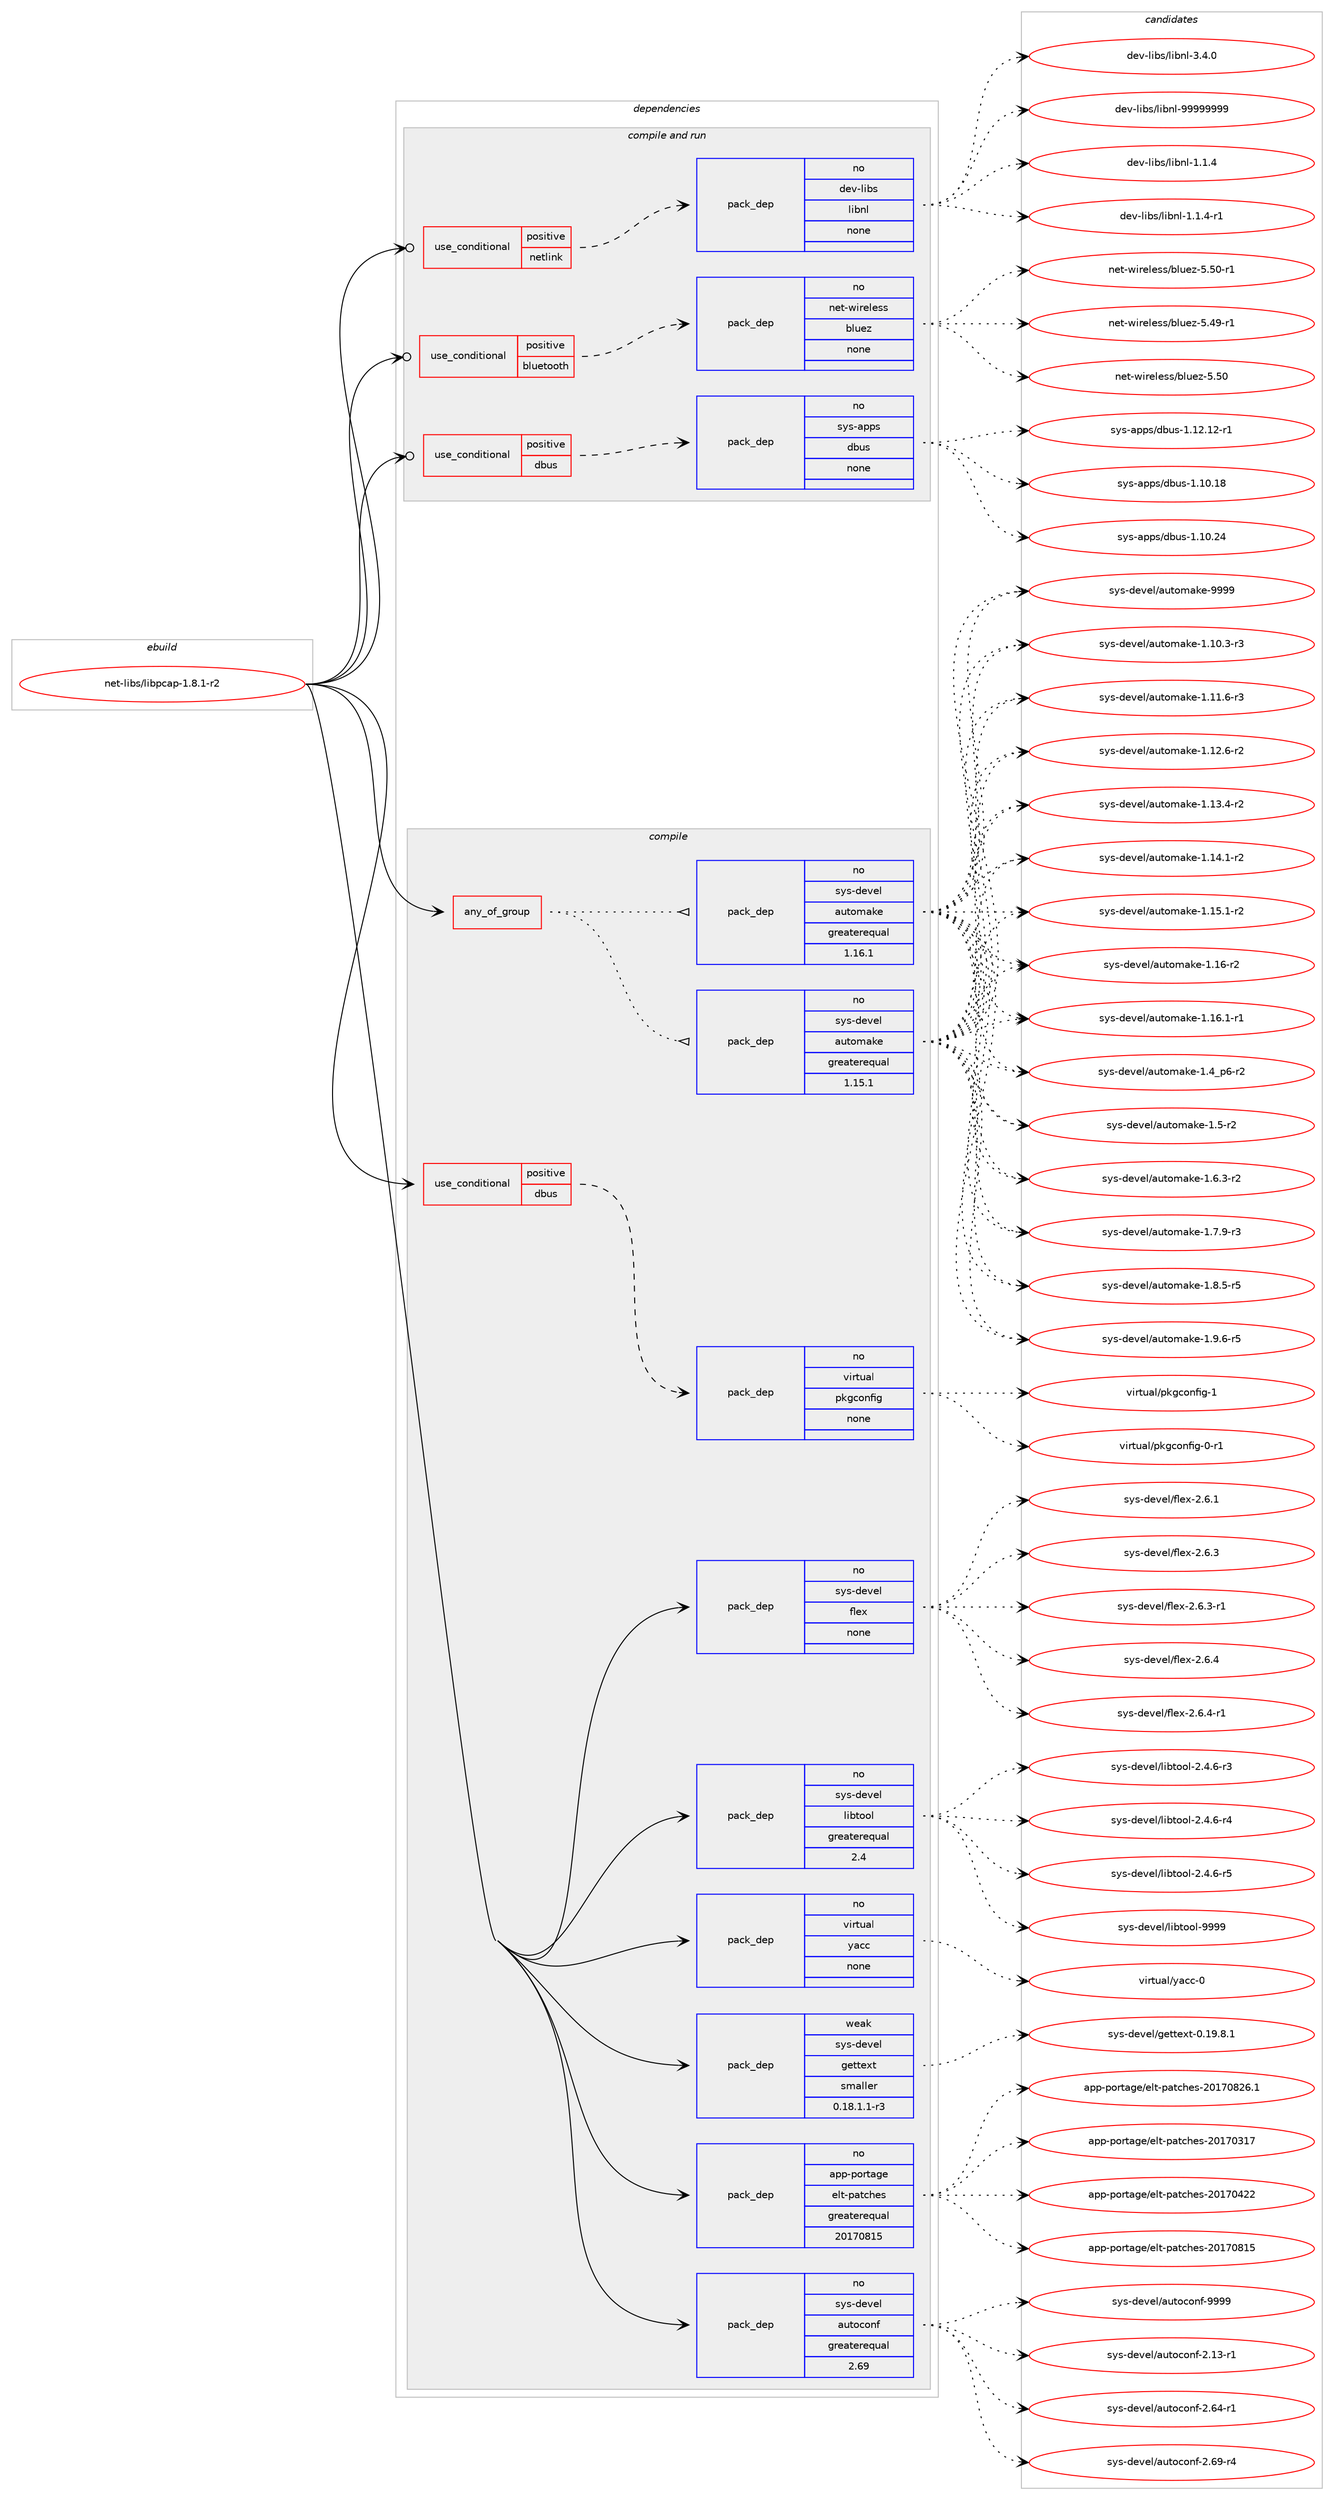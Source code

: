 digraph prolog {

# *************
# Graph options
# *************

newrank=true;
concentrate=true;
compound=true;
graph [rankdir=LR,fontname=Helvetica,fontsize=10,ranksep=1.5];#, ranksep=2.5, nodesep=0.2];
edge  [arrowhead=vee];
node  [fontname=Helvetica,fontsize=10];

# **********
# The ebuild
# **********

subgraph cluster_leftcol {
color=gray;
rank=same;
label=<<i>ebuild</i>>;
id [label="net-libs/libpcap-1.8.1-r2", color=red, width=4, href="../net-libs/libpcap-1.8.1-r2.svg"];
}

# ****************
# The dependencies
# ****************

subgraph cluster_midcol {
color=gray;
label=<<i>dependencies</i>>;
subgraph cluster_compile {
fillcolor="#eeeeee";
style=filled;
label=<<i>compile</i>>;
subgraph any26158 {
dependency1660210 [label=<<TABLE BORDER="0" CELLBORDER="1" CELLSPACING="0" CELLPADDING="4"><TR><TD CELLPADDING="10">any_of_group</TD></TR></TABLE>>, shape=none, color=red];subgraph pack1186990 {
dependency1660211 [label=<<TABLE BORDER="0" CELLBORDER="1" CELLSPACING="0" CELLPADDING="4" WIDTH="220"><TR><TD ROWSPAN="6" CELLPADDING="30">pack_dep</TD></TR><TR><TD WIDTH="110">no</TD></TR><TR><TD>sys-devel</TD></TR><TR><TD>automake</TD></TR><TR><TD>greaterequal</TD></TR><TR><TD>1.16.1</TD></TR></TABLE>>, shape=none, color=blue];
}
dependency1660210:e -> dependency1660211:w [weight=20,style="dotted",arrowhead="oinv"];
subgraph pack1186991 {
dependency1660212 [label=<<TABLE BORDER="0" CELLBORDER="1" CELLSPACING="0" CELLPADDING="4" WIDTH="220"><TR><TD ROWSPAN="6" CELLPADDING="30">pack_dep</TD></TR><TR><TD WIDTH="110">no</TD></TR><TR><TD>sys-devel</TD></TR><TR><TD>automake</TD></TR><TR><TD>greaterequal</TD></TR><TR><TD>1.15.1</TD></TR></TABLE>>, shape=none, color=blue];
}
dependency1660210:e -> dependency1660212:w [weight=20,style="dotted",arrowhead="oinv"];
}
id:e -> dependency1660210:w [weight=20,style="solid",arrowhead="vee"];
subgraph cond446274 {
dependency1660213 [label=<<TABLE BORDER="0" CELLBORDER="1" CELLSPACING="0" CELLPADDING="4"><TR><TD ROWSPAN="3" CELLPADDING="10">use_conditional</TD></TR><TR><TD>positive</TD></TR><TR><TD>dbus</TD></TR></TABLE>>, shape=none, color=red];
subgraph pack1186992 {
dependency1660214 [label=<<TABLE BORDER="0" CELLBORDER="1" CELLSPACING="0" CELLPADDING="4" WIDTH="220"><TR><TD ROWSPAN="6" CELLPADDING="30">pack_dep</TD></TR><TR><TD WIDTH="110">no</TD></TR><TR><TD>virtual</TD></TR><TR><TD>pkgconfig</TD></TR><TR><TD>none</TD></TR><TR><TD></TD></TR></TABLE>>, shape=none, color=blue];
}
dependency1660213:e -> dependency1660214:w [weight=20,style="dashed",arrowhead="vee"];
}
id:e -> dependency1660213:w [weight=20,style="solid",arrowhead="vee"];
subgraph pack1186993 {
dependency1660215 [label=<<TABLE BORDER="0" CELLBORDER="1" CELLSPACING="0" CELLPADDING="4" WIDTH="220"><TR><TD ROWSPAN="6" CELLPADDING="30">pack_dep</TD></TR><TR><TD WIDTH="110">no</TD></TR><TR><TD>app-portage</TD></TR><TR><TD>elt-patches</TD></TR><TR><TD>greaterequal</TD></TR><TR><TD>20170815</TD></TR></TABLE>>, shape=none, color=blue];
}
id:e -> dependency1660215:w [weight=20,style="solid",arrowhead="vee"];
subgraph pack1186994 {
dependency1660216 [label=<<TABLE BORDER="0" CELLBORDER="1" CELLSPACING="0" CELLPADDING="4" WIDTH="220"><TR><TD ROWSPAN="6" CELLPADDING="30">pack_dep</TD></TR><TR><TD WIDTH="110">no</TD></TR><TR><TD>sys-devel</TD></TR><TR><TD>autoconf</TD></TR><TR><TD>greaterequal</TD></TR><TR><TD>2.69</TD></TR></TABLE>>, shape=none, color=blue];
}
id:e -> dependency1660216:w [weight=20,style="solid",arrowhead="vee"];
subgraph pack1186995 {
dependency1660217 [label=<<TABLE BORDER="0" CELLBORDER="1" CELLSPACING="0" CELLPADDING="4" WIDTH="220"><TR><TD ROWSPAN="6" CELLPADDING="30">pack_dep</TD></TR><TR><TD WIDTH="110">no</TD></TR><TR><TD>sys-devel</TD></TR><TR><TD>flex</TD></TR><TR><TD>none</TD></TR><TR><TD></TD></TR></TABLE>>, shape=none, color=blue];
}
id:e -> dependency1660217:w [weight=20,style="solid",arrowhead="vee"];
subgraph pack1186996 {
dependency1660218 [label=<<TABLE BORDER="0" CELLBORDER="1" CELLSPACING="0" CELLPADDING="4" WIDTH="220"><TR><TD ROWSPAN="6" CELLPADDING="30">pack_dep</TD></TR><TR><TD WIDTH="110">no</TD></TR><TR><TD>sys-devel</TD></TR><TR><TD>libtool</TD></TR><TR><TD>greaterequal</TD></TR><TR><TD>2.4</TD></TR></TABLE>>, shape=none, color=blue];
}
id:e -> dependency1660218:w [weight=20,style="solid",arrowhead="vee"];
subgraph pack1186997 {
dependency1660219 [label=<<TABLE BORDER="0" CELLBORDER="1" CELLSPACING="0" CELLPADDING="4" WIDTH="220"><TR><TD ROWSPAN="6" CELLPADDING="30">pack_dep</TD></TR><TR><TD WIDTH="110">no</TD></TR><TR><TD>virtual</TD></TR><TR><TD>yacc</TD></TR><TR><TD>none</TD></TR><TR><TD></TD></TR></TABLE>>, shape=none, color=blue];
}
id:e -> dependency1660219:w [weight=20,style="solid",arrowhead="vee"];
subgraph pack1186998 {
dependency1660220 [label=<<TABLE BORDER="0" CELLBORDER="1" CELLSPACING="0" CELLPADDING="4" WIDTH="220"><TR><TD ROWSPAN="6" CELLPADDING="30">pack_dep</TD></TR><TR><TD WIDTH="110">weak</TD></TR><TR><TD>sys-devel</TD></TR><TR><TD>gettext</TD></TR><TR><TD>smaller</TD></TR><TR><TD>0.18.1.1-r3</TD></TR></TABLE>>, shape=none, color=blue];
}
id:e -> dependency1660220:w [weight=20,style="solid",arrowhead="vee"];
}
subgraph cluster_compileandrun {
fillcolor="#eeeeee";
style=filled;
label=<<i>compile and run</i>>;
subgraph cond446275 {
dependency1660221 [label=<<TABLE BORDER="0" CELLBORDER="1" CELLSPACING="0" CELLPADDING="4"><TR><TD ROWSPAN="3" CELLPADDING="10">use_conditional</TD></TR><TR><TD>positive</TD></TR><TR><TD>bluetooth</TD></TR></TABLE>>, shape=none, color=red];
subgraph pack1186999 {
dependency1660222 [label=<<TABLE BORDER="0" CELLBORDER="1" CELLSPACING="0" CELLPADDING="4" WIDTH="220"><TR><TD ROWSPAN="6" CELLPADDING="30">pack_dep</TD></TR><TR><TD WIDTH="110">no</TD></TR><TR><TD>net-wireless</TD></TR><TR><TD>bluez</TD></TR><TR><TD>none</TD></TR><TR><TD></TD></TR></TABLE>>, shape=none, color=blue];
}
dependency1660221:e -> dependency1660222:w [weight=20,style="dashed",arrowhead="vee"];
}
id:e -> dependency1660221:w [weight=20,style="solid",arrowhead="odotvee"];
subgraph cond446276 {
dependency1660223 [label=<<TABLE BORDER="0" CELLBORDER="1" CELLSPACING="0" CELLPADDING="4"><TR><TD ROWSPAN="3" CELLPADDING="10">use_conditional</TD></TR><TR><TD>positive</TD></TR><TR><TD>dbus</TD></TR></TABLE>>, shape=none, color=red];
subgraph pack1187000 {
dependency1660224 [label=<<TABLE BORDER="0" CELLBORDER="1" CELLSPACING="0" CELLPADDING="4" WIDTH="220"><TR><TD ROWSPAN="6" CELLPADDING="30">pack_dep</TD></TR><TR><TD WIDTH="110">no</TD></TR><TR><TD>sys-apps</TD></TR><TR><TD>dbus</TD></TR><TR><TD>none</TD></TR><TR><TD></TD></TR></TABLE>>, shape=none, color=blue];
}
dependency1660223:e -> dependency1660224:w [weight=20,style="dashed",arrowhead="vee"];
}
id:e -> dependency1660223:w [weight=20,style="solid",arrowhead="odotvee"];
subgraph cond446277 {
dependency1660225 [label=<<TABLE BORDER="0" CELLBORDER="1" CELLSPACING="0" CELLPADDING="4"><TR><TD ROWSPAN="3" CELLPADDING="10">use_conditional</TD></TR><TR><TD>positive</TD></TR><TR><TD>netlink</TD></TR></TABLE>>, shape=none, color=red];
subgraph pack1187001 {
dependency1660226 [label=<<TABLE BORDER="0" CELLBORDER="1" CELLSPACING="0" CELLPADDING="4" WIDTH="220"><TR><TD ROWSPAN="6" CELLPADDING="30">pack_dep</TD></TR><TR><TD WIDTH="110">no</TD></TR><TR><TD>dev-libs</TD></TR><TR><TD>libnl</TD></TR><TR><TD>none</TD></TR><TR><TD></TD></TR></TABLE>>, shape=none, color=blue];
}
dependency1660225:e -> dependency1660226:w [weight=20,style="dashed",arrowhead="vee"];
}
id:e -> dependency1660225:w [weight=20,style="solid",arrowhead="odotvee"];
}
subgraph cluster_run {
fillcolor="#eeeeee";
style=filled;
label=<<i>run</i>>;
}
}

# **************
# The candidates
# **************

subgraph cluster_choices {
rank=same;
color=gray;
label=<<i>candidates</i>>;

subgraph choice1186990 {
color=black;
nodesep=1;
choice11512111545100101118101108479711711611110997107101454946494846514511451 [label="sys-devel/automake-1.10.3-r3", color=red, width=4,href="../sys-devel/automake-1.10.3-r3.svg"];
choice11512111545100101118101108479711711611110997107101454946494946544511451 [label="sys-devel/automake-1.11.6-r3", color=red, width=4,href="../sys-devel/automake-1.11.6-r3.svg"];
choice11512111545100101118101108479711711611110997107101454946495046544511450 [label="sys-devel/automake-1.12.6-r2", color=red, width=4,href="../sys-devel/automake-1.12.6-r2.svg"];
choice11512111545100101118101108479711711611110997107101454946495146524511450 [label="sys-devel/automake-1.13.4-r2", color=red, width=4,href="../sys-devel/automake-1.13.4-r2.svg"];
choice11512111545100101118101108479711711611110997107101454946495246494511450 [label="sys-devel/automake-1.14.1-r2", color=red, width=4,href="../sys-devel/automake-1.14.1-r2.svg"];
choice11512111545100101118101108479711711611110997107101454946495346494511450 [label="sys-devel/automake-1.15.1-r2", color=red, width=4,href="../sys-devel/automake-1.15.1-r2.svg"];
choice1151211154510010111810110847971171161111099710710145494649544511450 [label="sys-devel/automake-1.16-r2", color=red, width=4,href="../sys-devel/automake-1.16-r2.svg"];
choice11512111545100101118101108479711711611110997107101454946495446494511449 [label="sys-devel/automake-1.16.1-r1", color=red, width=4,href="../sys-devel/automake-1.16.1-r1.svg"];
choice115121115451001011181011084797117116111109971071014549465295112544511450 [label="sys-devel/automake-1.4_p6-r2", color=red, width=4,href="../sys-devel/automake-1.4_p6-r2.svg"];
choice11512111545100101118101108479711711611110997107101454946534511450 [label="sys-devel/automake-1.5-r2", color=red, width=4,href="../sys-devel/automake-1.5-r2.svg"];
choice115121115451001011181011084797117116111109971071014549465446514511450 [label="sys-devel/automake-1.6.3-r2", color=red, width=4,href="../sys-devel/automake-1.6.3-r2.svg"];
choice115121115451001011181011084797117116111109971071014549465546574511451 [label="sys-devel/automake-1.7.9-r3", color=red, width=4,href="../sys-devel/automake-1.7.9-r3.svg"];
choice115121115451001011181011084797117116111109971071014549465646534511453 [label="sys-devel/automake-1.8.5-r5", color=red, width=4,href="../sys-devel/automake-1.8.5-r5.svg"];
choice115121115451001011181011084797117116111109971071014549465746544511453 [label="sys-devel/automake-1.9.6-r5", color=red, width=4,href="../sys-devel/automake-1.9.6-r5.svg"];
choice115121115451001011181011084797117116111109971071014557575757 [label="sys-devel/automake-9999", color=red, width=4,href="../sys-devel/automake-9999.svg"];
dependency1660211:e -> choice11512111545100101118101108479711711611110997107101454946494846514511451:w [style=dotted,weight="100"];
dependency1660211:e -> choice11512111545100101118101108479711711611110997107101454946494946544511451:w [style=dotted,weight="100"];
dependency1660211:e -> choice11512111545100101118101108479711711611110997107101454946495046544511450:w [style=dotted,weight="100"];
dependency1660211:e -> choice11512111545100101118101108479711711611110997107101454946495146524511450:w [style=dotted,weight="100"];
dependency1660211:e -> choice11512111545100101118101108479711711611110997107101454946495246494511450:w [style=dotted,weight="100"];
dependency1660211:e -> choice11512111545100101118101108479711711611110997107101454946495346494511450:w [style=dotted,weight="100"];
dependency1660211:e -> choice1151211154510010111810110847971171161111099710710145494649544511450:w [style=dotted,weight="100"];
dependency1660211:e -> choice11512111545100101118101108479711711611110997107101454946495446494511449:w [style=dotted,weight="100"];
dependency1660211:e -> choice115121115451001011181011084797117116111109971071014549465295112544511450:w [style=dotted,weight="100"];
dependency1660211:e -> choice11512111545100101118101108479711711611110997107101454946534511450:w [style=dotted,weight="100"];
dependency1660211:e -> choice115121115451001011181011084797117116111109971071014549465446514511450:w [style=dotted,weight="100"];
dependency1660211:e -> choice115121115451001011181011084797117116111109971071014549465546574511451:w [style=dotted,weight="100"];
dependency1660211:e -> choice115121115451001011181011084797117116111109971071014549465646534511453:w [style=dotted,weight="100"];
dependency1660211:e -> choice115121115451001011181011084797117116111109971071014549465746544511453:w [style=dotted,weight="100"];
dependency1660211:e -> choice115121115451001011181011084797117116111109971071014557575757:w [style=dotted,weight="100"];
}
subgraph choice1186991 {
color=black;
nodesep=1;
choice11512111545100101118101108479711711611110997107101454946494846514511451 [label="sys-devel/automake-1.10.3-r3", color=red, width=4,href="../sys-devel/automake-1.10.3-r3.svg"];
choice11512111545100101118101108479711711611110997107101454946494946544511451 [label="sys-devel/automake-1.11.6-r3", color=red, width=4,href="../sys-devel/automake-1.11.6-r3.svg"];
choice11512111545100101118101108479711711611110997107101454946495046544511450 [label="sys-devel/automake-1.12.6-r2", color=red, width=4,href="../sys-devel/automake-1.12.6-r2.svg"];
choice11512111545100101118101108479711711611110997107101454946495146524511450 [label="sys-devel/automake-1.13.4-r2", color=red, width=4,href="../sys-devel/automake-1.13.4-r2.svg"];
choice11512111545100101118101108479711711611110997107101454946495246494511450 [label="sys-devel/automake-1.14.1-r2", color=red, width=4,href="../sys-devel/automake-1.14.1-r2.svg"];
choice11512111545100101118101108479711711611110997107101454946495346494511450 [label="sys-devel/automake-1.15.1-r2", color=red, width=4,href="../sys-devel/automake-1.15.1-r2.svg"];
choice1151211154510010111810110847971171161111099710710145494649544511450 [label="sys-devel/automake-1.16-r2", color=red, width=4,href="../sys-devel/automake-1.16-r2.svg"];
choice11512111545100101118101108479711711611110997107101454946495446494511449 [label="sys-devel/automake-1.16.1-r1", color=red, width=4,href="../sys-devel/automake-1.16.1-r1.svg"];
choice115121115451001011181011084797117116111109971071014549465295112544511450 [label="sys-devel/automake-1.4_p6-r2", color=red, width=4,href="../sys-devel/automake-1.4_p6-r2.svg"];
choice11512111545100101118101108479711711611110997107101454946534511450 [label="sys-devel/automake-1.5-r2", color=red, width=4,href="../sys-devel/automake-1.5-r2.svg"];
choice115121115451001011181011084797117116111109971071014549465446514511450 [label="sys-devel/automake-1.6.3-r2", color=red, width=4,href="../sys-devel/automake-1.6.3-r2.svg"];
choice115121115451001011181011084797117116111109971071014549465546574511451 [label="sys-devel/automake-1.7.9-r3", color=red, width=4,href="../sys-devel/automake-1.7.9-r3.svg"];
choice115121115451001011181011084797117116111109971071014549465646534511453 [label="sys-devel/automake-1.8.5-r5", color=red, width=4,href="../sys-devel/automake-1.8.5-r5.svg"];
choice115121115451001011181011084797117116111109971071014549465746544511453 [label="sys-devel/automake-1.9.6-r5", color=red, width=4,href="../sys-devel/automake-1.9.6-r5.svg"];
choice115121115451001011181011084797117116111109971071014557575757 [label="sys-devel/automake-9999", color=red, width=4,href="../sys-devel/automake-9999.svg"];
dependency1660212:e -> choice11512111545100101118101108479711711611110997107101454946494846514511451:w [style=dotted,weight="100"];
dependency1660212:e -> choice11512111545100101118101108479711711611110997107101454946494946544511451:w [style=dotted,weight="100"];
dependency1660212:e -> choice11512111545100101118101108479711711611110997107101454946495046544511450:w [style=dotted,weight="100"];
dependency1660212:e -> choice11512111545100101118101108479711711611110997107101454946495146524511450:w [style=dotted,weight="100"];
dependency1660212:e -> choice11512111545100101118101108479711711611110997107101454946495246494511450:w [style=dotted,weight="100"];
dependency1660212:e -> choice11512111545100101118101108479711711611110997107101454946495346494511450:w [style=dotted,weight="100"];
dependency1660212:e -> choice1151211154510010111810110847971171161111099710710145494649544511450:w [style=dotted,weight="100"];
dependency1660212:e -> choice11512111545100101118101108479711711611110997107101454946495446494511449:w [style=dotted,weight="100"];
dependency1660212:e -> choice115121115451001011181011084797117116111109971071014549465295112544511450:w [style=dotted,weight="100"];
dependency1660212:e -> choice11512111545100101118101108479711711611110997107101454946534511450:w [style=dotted,weight="100"];
dependency1660212:e -> choice115121115451001011181011084797117116111109971071014549465446514511450:w [style=dotted,weight="100"];
dependency1660212:e -> choice115121115451001011181011084797117116111109971071014549465546574511451:w [style=dotted,weight="100"];
dependency1660212:e -> choice115121115451001011181011084797117116111109971071014549465646534511453:w [style=dotted,weight="100"];
dependency1660212:e -> choice115121115451001011181011084797117116111109971071014549465746544511453:w [style=dotted,weight="100"];
dependency1660212:e -> choice115121115451001011181011084797117116111109971071014557575757:w [style=dotted,weight="100"];
}
subgraph choice1186992 {
color=black;
nodesep=1;
choice11810511411611797108471121071039911111010210510345484511449 [label="virtual/pkgconfig-0-r1", color=red, width=4,href="../virtual/pkgconfig-0-r1.svg"];
choice1181051141161179710847112107103991111101021051034549 [label="virtual/pkgconfig-1", color=red, width=4,href="../virtual/pkgconfig-1.svg"];
dependency1660214:e -> choice11810511411611797108471121071039911111010210510345484511449:w [style=dotted,weight="100"];
dependency1660214:e -> choice1181051141161179710847112107103991111101021051034549:w [style=dotted,weight="100"];
}
subgraph choice1186993 {
color=black;
nodesep=1;
choice97112112451121111141169710310147101108116451129711699104101115455048495548514955 [label="app-portage/elt-patches-20170317", color=red, width=4,href="../app-portage/elt-patches-20170317.svg"];
choice97112112451121111141169710310147101108116451129711699104101115455048495548525050 [label="app-portage/elt-patches-20170422", color=red, width=4,href="../app-portage/elt-patches-20170422.svg"];
choice97112112451121111141169710310147101108116451129711699104101115455048495548564953 [label="app-portage/elt-patches-20170815", color=red, width=4,href="../app-portage/elt-patches-20170815.svg"];
choice971121124511211111411697103101471011081164511297116991041011154550484955485650544649 [label="app-portage/elt-patches-20170826.1", color=red, width=4,href="../app-portage/elt-patches-20170826.1.svg"];
dependency1660215:e -> choice97112112451121111141169710310147101108116451129711699104101115455048495548514955:w [style=dotted,weight="100"];
dependency1660215:e -> choice97112112451121111141169710310147101108116451129711699104101115455048495548525050:w [style=dotted,weight="100"];
dependency1660215:e -> choice97112112451121111141169710310147101108116451129711699104101115455048495548564953:w [style=dotted,weight="100"];
dependency1660215:e -> choice971121124511211111411697103101471011081164511297116991041011154550484955485650544649:w [style=dotted,weight="100"];
}
subgraph choice1186994 {
color=black;
nodesep=1;
choice1151211154510010111810110847971171161119911111010245504649514511449 [label="sys-devel/autoconf-2.13-r1", color=red, width=4,href="../sys-devel/autoconf-2.13-r1.svg"];
choice1151211154510010111810110847971171161119911111010245504654524511449 [label="sys-devel/autoconf-2.64-r1", color=red, width=4,href="../sys-devel/autoconf-2.64-r1.svg"];
choice1151211154510010111810110847971171161119911111010245504654574511452 [label="sys-devel/autoconf-2.69-r4", color=red, width=4,href="../sys-devel/autoconf-2.69-r4.svg"];
choice115121115451001011181011084797117116111991111101024557575757 [label="sys-devel/autoconf-9999", color=red, width=4,href="../sys-devel/autoconf-9999.svg"];
dependency1660216:e -> choice1151211154510010111810110847971171161119911111010245504649514511449:w [style=dotted,weight="100"];
dependency1660216:e -> choice1151211154510010111810110847971171161119911111010245504654524511449:w [style=dotted,weight="100"];
dependency1660216:e -> choice1151211154510010111810110847971171161119911111010245504654574511452:w [style=dotted,weight="100"];
dependency1660216:e -> choice115121115451001011181011084797117116111991111101024557575757:w [style=dotted,weight="100"];
}
subgraph choice1186995 {
color=black;
nodesep=1;
choice1151211154510010111810110847102108101120455046544649 [label="sys-devel/flex-2.6.1", color=red, width=4,href="../sys-devel/flex-2.6.1.svg"];
choice1151211154510010111810110847102108101120455046544651 [label="sys-devel/flex-2.6.3", color=red, width=4,href="../sys-devel/flex-2.6.3.svg"];
choice11512111545100101118101108471021081011204550465446514511449 [label="sys-devel/flex-2.6.3-r1", color=red, width=4,href="../sys-devel/flex-2.6.3-r1.svg"];
choice1151211154510010111810110847102108101120455046544652 [label="sys-devel/flex-2.6.4", color=red, width=4,href="../sys-devel/flex-2.6.4.svg"];
choice11512111545100101118101108471021081011204550465446524511449 [label="sys-devel/flex-2.6.4-r1", color=red, width=4,href="../sys-devel/flex-2.6.4-r1.svg"];
dependency1660217:e -> choice1151211154510010111810110847102108101120455046544649:w [style=dotted,weight="100"];
dependency1660217:e -> choice1151211154510010111810110847102108101120455046544651:w [style=dotted,weight="100"];
dependency1660217:e -> choice11512111545100101118101108471021081011204550465446514511449:w [style=dotted,weight="100"];
dependency1660217:e -> choice1151211154510010111810110847102108101120455046544652:w [style=dotted,weight="100"];
dependency1660217:e -> choice11512111545100101118101108471021081011204550465446524511449:w [style=dotted,weight="100"];
}
subgraph choice1186996 {
color=black;
nodesep=1;
choice1151211154510010111810110847108105981161111111084550465246544511451 [label="sys-devel/libtool-2.4.6-r3", color=red, width=4,href="../sys-devel/libtool-2.4.6-r3.svg"];
choice1151211154510010111810110847108105981161111111084550465246544511452 [label="sys-devel/libtool-2.4.6-r4", color=red, width=4,href="../sys-devel/libtool-2.4.6-r4.svg"];
choice1151211154510010111810110847108105981161111111084550465246544511453 [label="sys-devel/libtool-2.4.6-r5", color=red, width=4,href="../sys-devel/libtool-2.4.6-r5.svg"];
choice1151211154510010111810110847108105981161111111084557575757 [label="sys-devel/libtool-9999", color=red, width=4,href="../sys-devel/libtool-9999.svg"];
dependency1660218:e -> choice1151211154510010111810110847108105981161111111084550465246544511451:w [style=dotted,weight="100"];
dependency1660218:e -> choice1151211154510010111810110847108105981161111111084550465246544511452:w [style=dotted,weight="100"];
dependency1660218:e -> choice1151211154510010111810110847108105981161111111084550465246544511453:w [style=dotted,weight="100"];
dependency1660218:e -> choice1151211154510010111810110847108105981161111111084557575757:w [style=dotted,weight="100"];
}
subgraph choice1186997 {
color=black;
nodesep=1;
choice11810511411611797108471219799994548 [label="virtual/yacc-0", color=red, width=4,href="../virtual/yacc-0.svg"];
dependency1660219:e -> choice11810511411611797108471219799994548:w [style=dotted,weight="100"];
}
subgraph choice1186998 {
color=black;
nodesep=1;
choice1151211154510010111810110847103101116116101120116454846495746564649 [label="sys-devel/gettext-0.19.8.1", color=red, width=4,href="../sys-devel/gettext-0.19.8.1.svg"];
dependency1660220:e -> choice1151211154510010111810110847103101116116101120116454846495746564649:w [style=dotted,weight="100"];
}
subgraph choice1186999 {
color=black;
nodesep=1;
choice11010111645119105114101108101115115479810811710112245534652574511449 [label="net-wireless/bluez-5.49-r1", color=red, width=4,href="../net-wireless/bluez-5.49-r1.svg"];
choice1101011164511910511410110810111511547981081171011224553465348 [label="net-wireless/bluez-5.50", color=red, width=4,href="../net-wireless/bluez-5.50.svg"];
choice11010111645119105114101108101115115479810811710112245534653484511449 [label="net-wireless/bluez-5.50-r1", color=red, width=4,href="../net-wireless/bluez-5.50-r1.svg"];
dependency1660222:e -> choice11010111645119105114101108101115115479810811710112245534652574511449:w [style=dotted,weight="100"];
dependency1660222:e -> choice1101011164511910511410110810111511547981081171011224553465348:w [style=dotted,weight="100"];
dependency1660222:e -> choice11010111645119105114101108101115115479810811710112245534653484511449:w [style=dotted,weight="100"];
}
subgraph choice1187000 {
color=black;
nodesep=1;
choice115121115459711211211547100981171154549464948464956 [label="sys-apps/dbus-1.10.18", color=red, width=4,href="../sys-apps/dbus-1.10.18.svg"];
choice115121115459711211211547100981171154549464948465052 [label="sys-apps/dbus-1.10.24", color=red, width=4,href="../sys-apps/dbus-1.10.24.svg"];
choice1151211154597112112115471009811711545494649504649504511449 [label="sys-apps/dbus-1.12.12-r1", color=red, width=4,href="../sys-apps/dbus-1.12.12-r1.svg"];
dependency1660224:e -> choice115121115459711211211547100981171154549464948464956:w [style=dotted,weight="100"];
dependency1660224:e -> choice115121115459711211211547100981171154549464948465052:w [style=dotted,weight="100"];
dependency1660224:e -> choice1151211154597112112115471009811711545494649504649504511449:w [style=dotted,weight="100"];
}
subgraph choice1187001 {
color=black;
nodesep=1;
choice10010111845108105981154710810598110108454946494652 [label="dev-libs/libnl-1.1.4", color=red, width=4,href="../dev-libs/libnl-1.1.4.svg"];
choice100101118451081059811547108105981101084549464946524511449 [label="dev-libs/libnl-1.1.4-r1", color=red, width=4,href="../dev-libs/libnl-1.1.4-r1.svg"];
choice10010111845108105981154710810598110108455146524648 [label="dev-libs/libnl-3.4.0", color=red, width=4,href="../dev-libs/libnl-3.4.0.svg"];
choice10010111845108105981154710810598110108455757575757575757 [label="dev-libs/libnl-99999999", color=red, width=4,href="../dev-libs/libnl-99999999.svg"];
dependency1660226:e -> choice10010111845108105981154710810598110108454946494652:w [style=dotted,weight="100"];
dependency1660226:e -> choice100101118451081059811547108105981101084549464946524511449:w [style=dotted,weight="100"];
dependency1660226:e -> choice10010111845108105981154710810598110108455146524648:w [style=dotted,weight="100"];
dependency1660226:e -> choice10010111845108105981154710810598110108455757575757575757:w [style=dotted,weight="100"];
}
}

}
